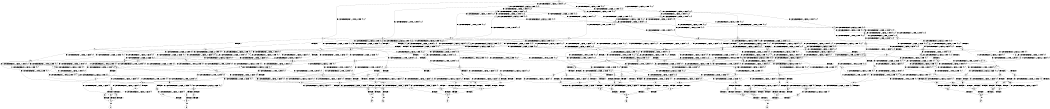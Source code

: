 digraph BCG {
size = "7, 10.5";
center = TRUE;
node [shape = circle];
0 [peripheries = 2];
0 -> 1 [label = "EX !0 !ATOMIC_EXCH_BRANCH (1, +0, FALSE, +0, 1, TRUE) !{0, 1, 2}"];
0 -> 2 [label = "EX !2 !ATOMIC_EXCH_BRANCH (1, +1, TRUE, +0, 2, TRUE) !{0, 1, 2}"];
0 -> 3 [label = "EX !1 !ATOMIC_EXCH_BRANCH (2, +0, FALSE, +0, 1, TRUE) !{0, 1, 2}"];
0 -> 4 [label = "EX !0 !ATOMIC_EXCH_BRANCH (1, +0, FALSE, +0, 1, TRUE) !{0, 1, 2}"];
1 -> 1 [label = "EX !0 !ATOMIC_EXCH_BRANCH (1, +0, FALSE, +0, 1, TRUE) !{0, 1, 2}"];
1 -> 5 [label = "EX !2 !ATOMIC_EXCH_BRANCH (1, +1, TRUE, +0, 2, TRUE) !{0, 1, 2}"];
1 -> 6 [label = "EX !1 !ATOMIC_EXCH_BRANCH (2, +0, FALSE, +0, 1, TRUE) !{0, 1, 2}"];
1 -> 4 [label = "EX !0 !ATOMIC_EXCH_BRANCH (1, +0, FALSE, +0, 1, TRUE) !{0, 1, 2}"];
2 -> 7 [label = "EX !0 !ATOMIC_EXCH_BRANCH (1, +0, FALSE, +0, 1, FALSE) !{0, 1, 2}"];
2 -> 8 [label = "EX !1 !ATOMIC_EXCH_BRANCH (2, +0, FALSE, +0, 1, TRUE) !{0, 1, 2}"];
2 -> 9 [label = "TERMINATE !2"];
2 -> 10 [label = "EX !0 !ATOMIC_EXCH_BRANCH (1, +0, FALSE, +0, 1, FALSE) !{0, 1, 2}"];
3 -> 3 [label = "EX !1 !ATOMIC_EXCH_BRANCH (2, +0, FALSE, +0, 1, TRUE) !{0, 1, 2}"];
3 -> 11 [label = "EX !0 !ATOMIC_EXCH_BRANCH (1, +0, FALSE, +0, 1, TRUE) !{0, 1, 2}"];
3 -> 12 [label = "EX !2 !ATOMIC_EXCH_BRANCH (1, +1, TRUE, +0, 2, TRUE) !{0, 1, 2}"];
3 -> 13 [label = "EX !0 !ATOMIC_EXCH_BRANCH (1, +0, FALSE, +0, 1, TRUE) !{0, 1, 2}"];
4 -> 14 [label = "EX !1 !ATOMIC_EXCH_BRANCH (2, +0, FALSE, +0, 1, TRUE) !{0, 1, 2}"];
4 -> 4 [label = "EX !0 !ATOMIC_EXCH_BRANCH (1, +0, FALSE, +0, 1, TRUE) !{0, 1, 2}"];
4 -> 15 [label = "EX !2 !ATOMIC_EXCH_BRANCH (1, +1, TRUE, +0, 2, TRUE) !{0, 1, 2}"];
4 -> 16 [label = "EX !1 !ATOMIC_EXCH_BRANCH (2, +0, FALSE, +0, 1, TRUE) !{0, 1, 2}"];
5 -> 7 [label = "EX !0 !ATOMIC_EXCH_BRANCH (1, +0, FALSE, +0, 1, FALSE) !{0, 1, 2}"];
5 -> 17 [label = "EX !1 !ATOMIC_EXCH_BRANCH (2, +0, FALSE, +0, 1, TRUE) !{0, 1, 2}"];
5 -> 18 [label = "TERMINATE !2"];
5 -> 10 [label = "EX !0 !ATOMIC_EXCH_BRANCH (1, +0, FALSE, +0, 1, FALSE) !{0, 1, 2}"];
6 -> 11 [label = "EX !0 !ATOMIC_EXCH_BRANCH (1, +0, FALSE, +0, 1, TRUE) !{0, 1, 2}"];
6 -> 6 [label = "EX !1 !ATOMIC_EXCH_BRANCH (2, +0, FALSE, +0, 1, TRUE) !{0, 1, 2}"];
6 -> 19 [label = "EX !2 !ATOMIC_EXCH_BRANCH (1, +1, TRUE, +0, 2, TRUE) !{0, 1, 2}"];
6 -> 13 [label = "EX !0 !ATOMIC_EXCH_BRANCH (1, +0, FALSE, +0, 1, TRUE) !{0, 1, 2}"];
7 -> 20 [label = "EX !0 !ATOMIC_EXCH_BRANCH (2, +1, TRUE, +0, 3, TRUE) !{0, 1, 2}"];
7 -> 21 [label = "EX !1 !ATOMIC_EXCH_BRANCH (2, +0, FALSE, +0, 1, TRUE) !{0, 1, 2}"];
7 -> 22 [label = "TERMINATE !2"];
7 -> 23 [label = "EX !0 !ATOMIC_EXCH_BRANCH (2, +1, TRUE, +0, 3, TRUE) !{0, 1, 2}"];
8 -> 8 [label = "EX !1 !ATOMIC_EXCH_BRANCH (2, +0, FALSE, +0, 1, TRUE) !{0, 1, 2}"];
8 -> 24 [label = "EX !0 !ATOMIC_EXCH_BRANCH (1, +0, FALSE, +0, 1, FALSE) !{0, 1, 2}"];
8 -> 25 [label = "TERMINATE !2"];
8 -> 26 [label = "EX !0 !ATOMIC_EXCH_BRANCH (1, +0, FALSE, +0, 1, FALSE) !{0, 1, 2}"];
9 -> 27 [label = "EX !0 !ATOMIC_EXCH_BRANCH (1, +0, FALSE, +0, 1, FALSE) !{0, 1}"];
9 -> 28 [label = "EX !1 !ATOMIC_EXCH_BRANCH (2, +0, FALSE, +0, 1, TRUE) !{0, 1}"];
9 -> 29 [label = "EX !0 !ATOMIC_EXCH_BRANCH (1, +0, FALSE, +0, 1, FALSE) !{0, 1}"];
10 -> 30 [label = "EX !1 !ATOMIC_EXCH_BRANCH (2, +0, FALSE, +0, 1, TRUE) !{0, 1, 2}"];
10 -> 23 [label = "EX !0 !ATOMIC_EXCH_BRANCH (2, +1, TRUE, +0, 3, TRUE) !{0, 1, 2}"];
10 -> 31 [label = "EX !1 !ATOMIC_EXCH_BRANCH (2, +0, FALSE, +0, 1, TRUE) !{0, 1, 2}"];
10 -> 32 [label = "TERMINATE !2"];
11 -> 11 [label = "EX !0 !ATOMIC_EXCH_BRANCH (1, +0, FALSE, +0, 1, TRUE) !{0, 1, 2}"];
11 -> 6 [label = "EX !1 !ATOMIC_EXCH_BRANCH (2, +0, FALSE, +0, 1, TRUE) !{0, 1, 2}"];
11 -> 19 [label = "EX !2 !ATOMIC_EXCH_BRANCH (1, +1, TRUE, +0, 2, TRUE) !{0, 1, 2}"];
11 -> 13 [label = "EX !0 !ATOMIC_EXCH_BRANCH (1, +0, FALSE, +0, 1, TRUE) !{0, 1, 2}"];
12 -> 8 [label = "EX !1 !ATOMIC_EXCH_BRANCH (2, +0, FALSE, +0, 1, TRUE) !{0, 1, 2}"];
12 -> 24 [label = "EX !0 !ATOMIC_EXCH_BRANCH (1, +0, FALSE, +0, 1, FALSE) !{0, 1, 2}"];
12 -> 25 [label = "TERMINATE !2"];
12 -> 26 [label = "EX !0 !ATOMIC_EXCH_BRANCH (1, +0, FALSE, +0, 1, FALSE) !{0, 1, 2}"];
13 -> 14 [label = "EX !1 !ATOMIC_EXCH_BRANCH (2, +0, FALSE, +0, 1, TRUE) !{0, 1, 2}"];
13 -> 13 [label = "EX !0 !ATOMIC_EXCH_BRANCH (1, +0, FALSE, +0, 1, TRUE) !{0, 1, 2}"];
13 -> 16 [label = "EX !1 !ATOMIC_EXCH_BRANCH (2, +0, FALSE, +0, 1, TRUE) !{0, 1, 2}"];
13 -> 33 [label = "EX !2 !ATOMIC_EXCH_BRANCH (1, +1, TRUE, +0, 2, TRUE) !{0, 1, 2}"];
14 -> 34 [label = "EX !2 !ATOMIC_EXCH_BRANCH (1, +1, TRUE, +0, 2, TRUE) !{0, 1, 2}"];
14 -> 35 [label = "EX !0 !ATOMIC_EXCH_BRANCH (1, +0, FALSE, +0, 1, TRUE) !{0, 1, 2}"];
14 -> 14 [label = "EX !1 !ATOMIC_EXCH_BRANCH (2, +0, FALSE, +0, 1, TRUE) !{0, 1, 2}"];
14 -> 36 [label = "EX !2 !ATOMIC_EXCH_BRANCH (1, +1, TRUE, +0, 2, TRUE) !{0, 1, 2}"];
15 -> 37 [label = "EX !1 !ATOMIC_EXCH_BRANCH (2, +0, FALSE, +0, 1, TRUE) !{0, 1, 2}"];
15 -> 10 [label = "EX !0 !ATOMIC_EXCH_BRANCH (1, +0, FALSE, +0, 1, FALSE) !{0, 1, 2}"];
15 -> 38 [label = "EX !1 !ATOMIC_EXCH_BRANCH (2, +0, FALSE, +0, 1, TRUE) !{0, 1, 2}"];
15 -> 39 [label = "TERMINATE !2"];
16 -> 14 [label = "EX !1 !ATOMIC_EXCH_BRANCH (2, +0, FALSE, +0, 1, TRUE) !{0, 1, 2}"];
16 -> 13 [label = "EX !0 !ATOMIC_EXCH_BRANCH (1, +0, FALSE, +0, 1, TRUE) !{0, 1, 2}"];
16 -> 16 [label = "EX !1 !ATOMIC_EXCH_BRANCH (2, +0, FALSE, +0, 1, TRUE) !{0, 1, 2}"];
16 -> 33 [label = "EX !2 !ATOMIC_EXCH_BRANCH (1, +1, TRUE, +0, 2, TRUE) !{0, 1, 2}"];
17 -> 24 [label = "EX !0 !ATOMIC_EXCH_BRANCH (1, +0, FALSE, +0, 1, FALSE) !{0, 1, 2}"];
17 -> 17 [label = "EX !1 !ATOMIC_EXCH_BRANCH (2, +0, FALSE, +0, 1, TRUE) !{0, 1, 2}"];
17 -> 40 [label = "TERMINATE !2"];
17 -> 26 [label = "EX !0 !ATOMIC_EXCH_BRANCH (1, +0, FALSE, +0, 1, FALSE) !{0, 1, 2}"];
18 -> 27 [label = "EX !0 !ATOMIC_EXCH_BRANCH (1, +0, FALSE, +0, 1, FALSE) !{0, 1}"];
18 -> 41 [label = "EX !1 !ATOMIC_EXCH_BRANCH (2, +0, FALSE, +0, 1, TRUE) !{0, 1}"];
18 -> 29 [label = "EX !0 !ATOMIC_EXCH_BRANCH (1, +0, FALSE, +0, 1, FALSE) !{0, 1}"];
19 -> 24 [label = "EX !0 !ATOMIC_EXCH_BRANCH (1, +0, FALSE, +0, 1, FALSE) !{0, 1, 2}"];
19 -> 17 [label = "EX !1 !ATOMIC_EXCH_BRANCH (2, +0, FALSE, +0, 1, TRUE) !{0, 1, 2}"];
19 -> 40 [label = "TERMINATE !2"];
19 -> 26 [label = "EX !0 !ATOMIC_EXCH_BRANCH (1, +0, FALSE, +0, 1, FALSE) !{0, 1, 2}"];
20 -> 42 [label = "EX !1 !ATOMIC_EXCH_BRANCH (2, +0, FALSE, +0, 1, FALSE) !{0, 1, 2}"];
20 -> 43 [label = "TERMINATE !0"];
20 -> 44 [label = "TERMINATE !2"];
21 -> 45 [label = "EX !0 !ATOMIC_EXCH_BRANCH (2, +1, TRUE, +0, 3, TRUE) !{0, 1, 2}"];
21 -> 21 [label = "EX !1 !ATOMIC_EXCH_BRANCH (2, +0, FALSE, +0, 1, TRUE) !{0, 1, 2}"];
21 -> 46 [label = "TERMINATE !2"];
21 -> 47 [label = "EX !0 !ATOMIC_EXCH_BRANCH (2, +1, TRUE, +0, 3, TRUE) !{0, 1, 2}"];
22 -> 48 [label = "EX !0 !ATOMIC_EXCH_BRANCH (2, +1, TRUE, +0, 3, TRUE) !{0, 1}"];
22 -> 49 [label = "EX !1 !ATOMIC_EXCH_BRANCH (2, +0, FALSE, +0, 1, TRUE) !{0, 1}"];
22 -> 50 [label = "EX !0 !ATOMIC_EXCH_BRANCH (2, +1, TRUE, +0, 3, TRUE) !{0, 1}"];
23 -> 51 [label = "EX !1 !ATOMIC_EXCH_BRANCH (2, +0, FALSE, +0, 1, FALSE) !{0, 1, 2}"];
23 -> 52 [label = "EX !1 !ATOMIC_EXCH_BRANCH (2, +0, FALSE, +0, 1, FALSE) !{0, 1, 2}"];
23 -> 53 [label = "TERMINATE !0"];
23 -> 54 [label = "TERMINATE !2"];
24 -> 45 [label = "EX !0 !ATOMIC_EXCH_BRANCH (2, +1, TRUE, +0, 3, TRUE) !{0, 1, 2}"];
24 -> 21 [label = "EX !1 !ATOMIC_EXCH_BRANCH (2, +0, FALSE, +0, 1, TRUE) !{0, 1, 2}"];
24 -> 46 [label = "TERMINATE !2"];
24 -> 47 [label = "EX !0 !ATOMIC_EXCH_BRANCH (2, +1, TRUE, +0, 3, TRUE) !{0, 1, 2}"];
25 -> 28 [label = "EX !1 !ATOMIC_EXCH_BRANCH (2, +0, FALSE, +0, 1, TRUE) !{0, 1}"];
25 -> 55 [label = "EX !0 !ATOMIC_EXCH_BRANCH (1, +0, FALSE, +0, 1, FALSE) !{0, 1}"];
25 -> 56 [label = "EX !0 !ATOMIC_EXCH_BRANCH (1, +0, FALSE, +0, 1, FALSE) !{0, 1}"];
26 -> 30 [label = "EX !1 !ATOMIC_EXCH_BRANCH (2, +0, FALSE, +0, 1, TRUE) !{0, 1, 2}"];
26 -> 47 [label = "EX !0 !ATOMIC_EXCH_BRANCH (2, +1, TRUE, +0, 3, TRUE) !{0, 1, 2}"];
26 -> 31 [label = "EX !1 !ATOMIC_EXCH_BRANCH (2, +0, FALSE, +0, 1, TRUE) !{0, 1, 2}"];
26 -> 57 [label = "TERMINATE !2"];
27 -> 48 [label = "EX !0 !ATOMIC_EXCH_BRANCH (2, +1, TRUE, +0, 3, TRUE) !{0, 1}"];
27 -> 49 [label = "EX !1 !ATOMIC_EXCH_BRANCH (2, +0, FALSE, +0, 1, TRUE) !{0, 1}"];
27 -> 50 [label = "EX !0 !ATOMIC_EXCH_BRANCH (2, +1, TRUE, +0, 3, TRUE) !{0, 1}"];
28 -> 28 [label = "EX !1 !ATOMIC_EXCH_BRANCH (2, +0, FALSE, +0, 1, TRUE) !{0, 1}"];
28 -> 55 [label = "EX !0 !ATOMIC_EXCH_BRANCH (1, +0, FALSE, +0, 1, FALSE) !{0, 1}"];
28 -> 56 [label = "EX !0 !ATOMIC_EXCH_BRANCH (1, +0, FALSE, +0, 1, FALSE) !{0, 1}"];
29 -> 58 [label = "EX !1 !ATOMIC_EXCH_BRANCH (2, +0, FALSE, +0, 1, TRUE) !{0, 1}"];
29 -> 50 [label = "EX !0 !ATOMIC_EXCH_BRANCH (2, +1, TRUE, +0, 3, TRUE) !{0, 1}"];
29 -> 59 [label = "EX !1 !ATOMIC_EXCH_BRANCH (2, +0, FALSE, +0, 1, TRUE) !{0, 1}"];
30 -> 60 [label = "EX !0 !ATOMIC_EXCH_BRANCH (2, +1, TRUE, +0, 3, TRUE) !{0, 1, 2}"];
30 -> 30 [label = "EX !1 !ATOMIC_EXCH_BRANCH (2, +0, FALSE, +0, 1, TRUE) !{0, 1, 2}"];
30 -> 61 [label = "TERMINATE !2"];
31 -> 30 [label = "EX !1 !ATOMIC_EXCH_BRANCH (2, +0, FALSE, +0, 1, TRUE) !{0, 1, 2}"];
31 -> 47 [label = "EX !0 !ATOMIC_EXCH_BRANCH (2, +1, TRUE, +0, 3, TRUE) !{0, 1, 2}"];
31 -> 31 [label = "EX !1 !ATOMIC_EXCH_BRANCH (2, +0, FALSE, +0, 1, TRUE) !{0, 1, 2}"];
31 -> 57 [label = "TERMINATE !2"];
32 -> 62 [label = "EX !0 !ATOMIC_EXCH_BRANCH (2, +1, TRUE, +0, 3, TRUE) !{0, 1}"];
32 -> 63 [label = "EX !1 !ATOMIC_EXCH_BRANCH (2, +0, FALSE, +0, 1, TRUE) !{0, 1}"];
33 -> 37 [label = "EX !1 !ATOMIC_EXCH_BRANCH (2, +0, FALSE, +0, 1, TRUE) !{0, 1, 2}"];
33 -> 26 [label = "EX !0 !ATOMIC_EXCH_BRANCH (1, +0, FALSE, +0, 1, FALSE) !{0, 1, 2}"];
33 -> 38 [label = "EX !1 !ATOMIC_EXCH_BRANCH (2, +0, FALSE, +0, 1, TRUE) !{0, 1, 2}"];
33 -> 64 [label = "TERMINATE !2"];
34 -> 65 [label = "EX !0 !ATOMIC_EXCH_BRANCH (1, +0, FALSE, +0, 1, FALSE) !{0, 1, 2}"];
34 -> 66 [label = "EX !1 !ATOMIC_EXCH_BRANCH (2, +0, FALSE, +0, 1, TRUE) !{0, 1, 2}"];
34 -> 67 [label = "TERMINATE !2"];
34 -> 26 [label = "EX !0 !ATOMIC_EXCH_BRANCH (1, +0, FALSE, +0, 1, FALSE) !{0, 1, 2}"];
35 -> 34 [label = "EX !2 !ATOMIC_EXCH_BRANCH (1, +1, TRUE, +0, 2, TRUE) !{0, 1, 2}"];
35 -> 35 [label = "EX !0 !ATOMIC_EXCH_BRANCH (1, +0, FALSE, +0, 1, TRUE) !{0, 1, 2}"];
35 -> 14 [label = "EX !1 !ATOMIC_EXCH_BRANCH (2, +0, FALSE, +0, 1, TRUE) !{0, 1, 2}"];
35 -> 36 [label = "EX !2 !ATOMIC_EXCH_BRANCH (1, +1, TRUE, +0, 2, TRUE) !{0, 1, 2}"];
36 -> 68 [label = "EX !0 !ATOMIC_EXCH_BRANCH (1, +0, FALSE, +0, 1, FALSE) !{0, 1, 2}"];
36 -> 37 [label = "EX !1 !ATOMIC_EXCH_BRANCH (2, +0, FALSE, +0, 1, TRUE) !{0, 1, 2}"];
36 -> 69 [label = "TERMINATE !2"];
37 -> 68 [label = "EX !0 !ATOMIC_EXCH_BRANCH (1, +0, FALSE, +0, 1, FALSE) !{0, 1, 2}"];
37 -> 37 [label = "EX !1 !ATOMIC_EXCH_BRANCH (2, +0, FALSE, +0, 1, TRUE) !{0, 1, 2}"];
37 -> 69 [label = "TERMINATE !2"];
38 -> 37 [label = "EX !1 !ATOMIC_EXCH_BRANCH (2, +0, FALSE, +0, 1, TRUE) !{0, 1, 2}"];
38 -> 26 [label = "EX !0 !ATOMIC_EXCH_BRANCH (1, +0, FALSE, +0, 1, FALSE) !{0, 1, 2}"];
38 -> 38 [label = "EX !1 !ATOMIC_EXCH_BRANCH (2, +0, FALSE, +0, 1, TRUE) !{0, 1, 2}"];
38 -> 64 [label = "TERMINATE !2"];
39 -> 70 [label = "EX !0 !ATOMIC_EXCH_BRANCH (1, +0, FALSE, +0, 1, FALSE) !{0, 1}"];
39 -> 71 [label = "EX !1 !ATOMIC_EXCH_BRANCH (2, +0, FALSE, +0, 1, TRUE) !{0, 1}"];
40 -> 55 [label = "EX !0 !ATOMIC_EXCH_BRANCH (1, +0, FALSE, +0, 1, FALSE) !{0, 1}"];
40 -> 41 [label = "EX !1 !ATOMIC_EXCH_BRANCH (2, +0, FALSE, +0, 1, TRUE) !{0, 1}"];
40 -> 56 [label = "EX !0 !ATOMIC_EXCH_BRANCH (1, +0, FALSE, +0, 1, FALSE) !{0, 1}"];
41 -> 55 [label = "EX !0 !ATOMIC_EXCH_BRANCH (1, +0, FALSE, +0, 1, FALSE) !{0, 1}"];
41 -> 41 [label = "EX !1 !ATOMIC_EXCH_BRANCH (2, +0, FALSE, +0, 1, TRUE) !{0, 1}"];
41 -> 56 [label = "EX !0 !ATOMIC_EXCH_BRANCH (1, +0, FALSE, +0, 1, FALSE) !{0, 1}"];
42 -> 72 [label = "TERMINATE !0"];
42 -> 73 [label = "TERMINATE !2"];
42 -> 74 [label = "TERMINATE !1"];
43 -> 75 [label = "EX !1 !ATOMIC_EXCH_BRANCH (2, +0, FALSE, +0, 1, FALSE) !{1, 2}"];
43 -> 76 [label = "TERMINATE !2"];
43 -> 77 [label = "EX !1 !ATOMIC_EXCH_BRANCH (2, +0, FALSE, +0, 1, FALSE) !{1, 2}"];
44 -> 78 [label = "EX !1 !ATOMIC_EXCH_BRANCH (2, +0, FALSE, +0, 1, FALSE) !{0, 1}"];
44 -> 76 [label = "TERMINATE !0"];
45 -> 42 [label = "EX !1 !ATOMIC_EXCH_BRANCH (2, +0, FALSE, +0, 1, FALSE) !{0, 1, 2}"];
45 -> 79 [label = "TERMINATE !0"];
45 -> 80 [label = "TERMINATE !2"];
46 -> 81 [label = "EX !0 !ATOMIC_EXCH_BRANCH (2, +1, TRUE, +0, 3, TRUE) !{0, 1}"];
46 -> 49 [label = "EX !1 !ATOMIC_EXCH_BRANCH (2, +0, FALSE, +0, 1, TRUE) !{0, 1}"];
46 -> 82 [label = "EX !0 !ATOMIC_EXCH_BRANCH (2, +1, TRUE, +0, 3, TRUE) !{0, 1}"];
47 -> 51 [label = "EX !1 !ATOMIC_EXCH_BRANCH (2, +0, FALSE, +0, 1, FALSE) !{0, 1, 2}"];
47 -> 52 [label = "EX !1 !ATOMIC_EXCH_BRANCH (2, +0, FALSE, +0, 1, FALSE) !{0, 1, 2}"];
47 -> 83 [label = "TERMINATE !0"];
47 -> 84 [label = "TERMINATE !2"];
48 -> 78 [label = "EX !1 !ATOMIC_EXCH_BRANCH (2, +0, FALSE, +0, 1, FALSE) !{0, 1}"];
48 -> 76 [label = "TERMINATE !0"];
49 -> 81 [label = "EX !0 !ATOMIC_EXCH_BRANCH (2, +1, TRUE, +0, 3, TRUE) !{0, 1}"];
49 -> 49 [label = "EX !1 !ATOMIC_EXCH_BRANCH (2, +0, FALSE, +0, 1, TRUE) !{0, 1}"];
49 -> 82 [label = "EX !0 !ATOMIC_EXCH_BRANCH (2, +1, TRUE, +0, 3, TRUE) !{0, 1}"];
50 -> 85 [label = "EX !1 !ATOMIC_EXCH_BRANCH (2, +0, FALSE, +0, 1, FALSE) !{0, 1}"];
50 -> 86 [label = "EX !1 !ATOMIC_EXCH_BRANCH (2, +0, FALSE, +0, 1, FALSE) !{0, 1}"];
50 -> 87 [label = "TERMINATE !0"];
51 -> 88 [label = "TERMINATE !0"];
51 -> 89 [label = "TERMINATE !2"];
51 -> 90 [label = "TERMINATE !1"];
52 -> 91 [label = "TERMINATE !0"];
52 -> 92 [label = "TERMINATE !2"];
52 -> 93 [label = "TERMINATE !1"];
53 -> 94 [label = "EX !1 !ATOMIC_EXCH_BRANCH (2, +0, FALSE, +0, 1, FALSE) !{1, 2}"];
53 -> 95 [label = "TERMINATE !2"];
54 -> 96 [label = "EX !1 !ATOMIC_EXCH_BRANCH (2, +0, FALSE, +0, 1, FALSE) !{0, 1}"];
54 -> 95 [label = "TERMINATE !0"];
55 -> 81 [label = "EX !0 !ATOMIC_EXCH_BRANCH (2, +1, TRUE, +0, 3, TRUE) !{0, 1}"];
55 -> 49 [label = "EX !1 !ATOMIC_EXCH_BRANCH (2, +0, FALSE, +0, 1, TRUE) !{0, 1}"];
55 -> 82 [label = "EX !0 !ATOMIC_EXCH_BRANCH (2, +1, TRUE, +0, 3, TRUE) !{0, 1}"];
56 -> 58 [label = "EX !1 !ATOMIC_EXCH_BRANCH (2, +0, FALSE, +0, 1, TRUE) !{0, 1}"];
56 -> 82 [label = "EX !0 !ATOMIC_EXCH_BRANCH (2, +1, TRUE, +0, 3, TRUE) !{0, 1}"];
56 -> 59 [label = "EX !1 !ATOMIC_EXCH_BRANCH (2, +0, FALSE, +0, 1, TRUE) !{0, 1}"];
57 -> 97 [label = "EX !0 !ATOMIC_EXCH_BRANCH (2, +1, TRUE, +0, 3, TRUE) !{0, 1}"];
57 -> 63 [label = "EX !1 !ATOMIC_EXCH_BRANCH (2, +0, FALSE, +0, 1, TRUE) !{0, 1}"];
58 -> 98 [label = "EX !0 !ATOMIC_EXCH_BRANCH (2, +1, TRUE, +0, 3, TRUE) !{0, 1}"];
58 -> 58 [label = "EX !1 !ATOMIC_EXCH_BRANCH (2, +0, FALSE, +0, 1, TRUE) !{0, 1}"];
58 -> 82 [label = "EX !0 !ATOMIC_EXCH_BRANCH (2, +1, TRUE, +0, 3, TRUE) !{0, 1}"];
59 -> 58 [label = "EX !1 !ATOMIC_EXCH_BRANCH (2, +0, FALSE, +0, 1, TRUE) !{0, 1}"];
59 -> 82 [label = "EX !0 !ATOMIC_EXCH_BRANCH (2, +1, TRUE, +0, 3, TRUE) !{0, 1}"];
59 -> 59 [label = "EX !1 !ATOMIC_EXCH_BRANCH (2, +0, FALSE, +0, 1, TRUE) !{0, 1}"];
60 -> 51 [label = "EX !1 !ATOMIC_EXCH_BRANCH (2, +0, FALSE, +0, 1, FALSE) !{0, 1, 2}"];
60 -> 99 [label = "TERMINATE !0"];
60 -> 100 [label = "TERMINATE !2"];
61 -> 101 [label = "EX !0 !ATOMIC_EXCH_BRANCH (2, +1, TRUE, +0, 3, TRUE) !{0, 1}"];
61 -> 102 [label = "EX !1 !ATOMIC_EXCH_BRANCH (2, +0, FALSE, +0, 1, TRUE) !{0, 1}"];
62 -> 96 [label = "EX !1 !ATOMIC_EXCH_BRANCH (2, +0, FALSE, +0, 1, FALSE) !{0, 1}"];
62 -> 95 [label = "TERMINATE !0"];
63 -> 97 [label = "EX !0 !ATOMIC_EXCH_BRANCH (2, +1, TRUE, +0, 3, TRUE) !{0, 1}"];
63 -> 63 [label = "EX !1 !ATOMIC_EXCH_BRANCH (2, +0, FALSE, +0, 1, TRUE) !{0, 1}"];
64 -> 103 [label = "EX !0 !ATOMIC_EXCH_BRANCH (1, +0, FALSE, +0, 1, FALSE) !{0, 1}"];
64 -> 71 [label = "EX !1 !ATOMIC_EXCH_BRANCH (2, +0, FALSE, +0, 1, TRUE) !{0, 1}"];
65 -> 104 [label = "EX !0 !ATOMIC_EXCH_BRANCH (2, +1, TRUE, +0, 3, TRUE) !{0, 1, 2}"];
65 -> 105 [label = "EX !1 !ATOMIC_EXCH_BRANCH (2, +0, FALSE, +0, 1, TRUE) !{0, 1, 2}"];
65 -> 106 [label = "TERMINATE !2"];
65 -> 47 [label = "EX !0 !ATOMIC_EXCH_BRANCH (2, +1, TRUE, +0, 3, TRUE) !{0, 1, 2}"];
66 -> 65 [label = "EX !0 !ATOMIC_EXCH_BRANCH (1, +0, FALSE, +0, 1, FALSE) !{0, 1, 2}"];
66 -> 66 [label = "EX !1 !ATOMIC_EXCH_BRANCH (2, +0, FALSE, +0, 1, TRUE) !{0, 1, 2}"];
66 -> 67 [label = "TERMINATE !2"];
66 -> 26 [label = "EX !0 !ATOMIC_EXCH_BRANCH (1, +0, FALSE, +0, 1, FALSE) !{0, 1, 2}"];
67 -> 107 [label = "EX !0 !ATOMIC_EXCH_BRANCH (1, +0, FALSE, +0, 1, FALSE) !{0, 1}"];
67 -> 108 [label = "EX !1 !ATOMIC_EXCH_BRANCH (2, +0, FALSE, +0, 1, TRUE) !{0, 1}"];
68 -> 60 [label = "EX !0 !ATOMIC_EXCH_BRANCH (2, +1, TRUE, +0, 3, TRUE) !{0, 1, 2}"];
68 -> 30 [label = "EX !1 !ATOMIC_EXCH_BRANCH (2, +0, FALSE, +0, 1, TRUE) !{0, 1, 2}"];
68 -> 61 [label = "TERMINATE !2"];
69 -> 109 [label = "EX !0 !ATOMIC_EXCH_BRANCH (1, +0, FALSE, +0, 1, FALSE) !{0, 1}"];
69 -> 110 [label = "EX !1 !ATOMIC_EXCH_BRANCH (2, +0, FALSE, +0, 1, TRUE) !{0, 1}"];
70 -> 62 [label = "EX !0 !ATOMIC_EXCH_BRANCH (2, +1, TRUE, +0, 3, TRUE) !{0, 1}"];
70 -> 63 [label = "EX !1 !ATOMIC_EXCH_BRANCH (2, +0, FALSE, +0, 1, TRUE) !{0, 1}"];
71 -> 103 [label = "EX !0 !ATOMIC_EXCH_BRANCH (1, +0, FALSE, +0, 1, FALSE) !{0, 1}"];
71 -> 71 [label = "EX !1 !ATOMIC_EXCH_BRANCH (2, +0, FALSE, +0, 1, TRUE) !{0, 1}"];
72 -> 111 [label = "TERMINATE !2"];
72 -> 112 [label = "TERMINATE !1"];
73 -> 111 [label = "TERMINATE !0"];
73 -> 113 [label = "TERMINATE !1"];
74 -> 112 [label = "TERMINATE !0"];
74 -> 113 [label = "TERMINATE !2"];
75 -> 111 [label = "TERMINATE !2"];
75 -> 112 [label = "TERMINATE !1"];
76 -> 114 [label = "EX !1 !ATOMIC_EXCH_BRANCH (2, +0, FALSE, +0, 1, FALSE) !{1}"];
76 -> 115 [label = "EX !1 !ATOMIC_EXCH_BRANCH (2, +0, FALSE, +0, 1, FALSE) !{1}"];
77 -> 116 [label = "TERMINATE !2"];
77 -> 117 [label = "TERMINATE !1"];
78 -> 111 [label = "TERMINATE !0"];
78 -> 113 [label = "TERMINATE !1"];
79 -> 75 [label = "EX !1 !ATOMIC_EXCH_BRANCH (2, +0, FALSE, +0, 1, FALSE) !{1, 2}"];
79 -> 118 [label = "TERMINATE !2"];
79 -> 77 [label = "EX !1 !ATOMIC_EXCH_BRANCH (2, +0, FALSE, +0, 1, FALSE) !{1, 2}"];
80 -> 78 [label = "EX !1 !ATOMIC_EXCH_BRANCH (2, +0, FALSE, +0, 1, FALSE) !{0, 1}"];
80 -> 118 [label = "TERMINATE !0"];
81 -> 78 [label = "EX !1 !ATOMIC_EXCH_BRANCH (2, +0, FALSE, +0, 1, FALSE) !{0, 1}"];
81 -> 118 [label = "TERMINATE !0"];
82 -> 85 [label = "EX !1 !ATOMIC_EXCH_BRANCH (2, +0, FALSE, +0, 1, FALSE) !{0, 1}"];
82 -> 86 [label = "EX !1 !ATOMIC_EXCH_BRANCH (2, +0, FALSE, +0, 1, FALSE) !{0, 1}"];
82 -> 119 [label = "TERMINATE !0"];
83 -> 94 [label = "EX !1 !ATOMIC_EXCH_BRANCH (2, +0, FALSE, +0, 1, FALSE) !{1, 2}"];
83 -> 120 [label = "TERMINATE !2"];
84 -> 96 [label = "EX !1 !ATOMIC_EXCH_BRANCH (2, +0, FALSE, +0, 1, FALSE) !{0, 1}"];
84 -> 120 [label = "TERMINATE !0"];
85 -> 121 [label = "TERMINATE !0"];
85 -> 122 [label = "TERMINATE !1"];
86 -> 123 [label = "TERMINATE !0"];
86 -> 124 [label = "TERMINATE !1"];
87 -> 125 [label = "EX !1 !ATOMIC_EXCH_BRANCH (2, +0, FALSE, +0, 1, FALSE) !{1}"];
88 -> 126 [label = "TERMINATE !2"];
88 -> 127 [label = "TERMINATE !1"];
89 -> 126 [label = "TERMINATE !0"];
89 -> 128 [label = "TERMINATE !1"];
90 -> 127 [label = "TERMINATE !0"];
90 -> 128 [label = "TERMINATE !2"];
91 -> 129 [label = "TERMINATE !2"];
91 -> 130 [label = "TERMINATE !1"];
92 -> 129 [label = "TERMINATE !0"];
92 -> 131 [label = "TERMINATE !1"];
93 -> 130 [label = "TERMINATE !0"];
93 -> 131 [label = "TERMINATE !2"];
94 -> 129 [label = "TERMINATE !2"];
94 -> 130 [label = "TERMINATE !1"];
95 -> 132 [label = "EX !1 !ATOMIC_EXCH_BRANCH (2, +0, FALSE, +0, 1, FALSE) !{1}"];
96 -> 129 [label = "TERMINATE !0"];
96 -> 131 [label = "TERMINATE !1"];
97 -> 96 [label = "EX !1 !ATOMIC_EXCH_BRANCH (2, +0, FALSE, +0, 1, FALSE) !{0, 1}"];
97 -> 120 [label = "TERMINATE !0"];
98 -> 85 [label = "EX !1 !ATOMIC_EXCH_BRANCH (2, +0, FALSE, +0, 1, FALSE) !{0, 1}"];
98 -> 133 [label = "TERMINATE !0"];
99 -> 134 [label = "EX !1 !ATOMIC_EXCH_BRANCH (2, +0, FALSE, +0, 1, FALSE) !{1, 2}"];
99 -> 135 [label = "TERMINATE !2"];
100 -> 136 [label = "EX !1 !ATOMIC_EXCH_BRANCH (2, +0, FALSE, +0, 1, FALSE) !{0, 1}"];
100 -> 135 [label = "TERMINATE !0"];
101 -> 136 [label = "EX !1 !ATOMIC_EXCH_BRANCH (2, +0, FALSE, +0, 1, FALSE) !{0, 1}"];
101 -> 135 [label = "TERMINATE !0"];
102 -> 101 [label = "EX !0 !ATOMIC_EXCH_BRANCH (2, +1, TRUE, +0, 3, TRUE) !{0, 1}"];
102 -> 102 [label = "EX !1 !ATOMIC_EXCH_BRANCH (2, +0, FALSE, +0, 1, TRUE) !{0, 1}"];
103 -> 97 [label = "EX !0 !ATOMIC_EXCH_BRANCH (2, +1, TRUE, +0, 3, TRUE) !{0, 1}"];
103 -> 63 [label = "EX !1 !ATOMIC_EXCH_BRANCH (2, +0, FALSE, +0, 1, TRUE) !{0, 1}"];
104 -> 137 [label = "EX !1 !ATOMIC_EXCH_BRANCH (2, +0, FALSE, +0, 1, FALSE) !{0, 1, 2}"];
104 -> 138 [label = "TERMINATE !0"];
104 -> 139 [label = "TERMINATE !2"];
105 -> 104 [label = "EX !0 !ATOMIC_EXCH_BRANCH (2, +1, TRUE, +0, 3, TRUE) !{0, 1, 2}"];
105 -> 105 [label = "EX !1 !ATOMIC_EXCH_BRANCH (2, +0, FALSE, +0, 1, TRUE) !{0, 1, 2}"];
105 -> 106 [label = "TERMINATE !2"];
105 -> 47 [label = "EX !0 !ATOMIC_EXCH_BRANCH (2, +1, TRUE, +0, 3, TRUE) !{0, 1, 2}"];
106 -> 140 [label = "EX !0 !ATOMIC_EXCH_BRANCH (2, +1, TRUE, +0, 3, TRUE) !{0, 1}"];
106 -> 141 [label = "EX !1 !ATOMIC_EXCH_BRANCH (2, +0, FALSE, +0, 1, TRUE) !{0, 1}"];
107 -> 140 [label = "EX !0 !ATOMIC_EXCH_BRANCH (2, +1, TRUE, +0, 3, TRUE) !{0, 1}"];
107 -> 141 [label = "EX !1 !ATOMIC_EXCH_BRANCH (2, +0, FALSE, +0, 1, TRUE) !{0, 1}"];
108 -> 107 [label = "EX !0 !ATOMIC_EXCH_BRANCH (1, +0, FALSE, +0, 1, FALSE) !{0, 1}"];
108 -> 108 [label = "EX !1 !ATOMIC_EXCH_BRANCH (2, +0, FALSE, +0, 1, TRUE) !{0, 1}"];
109 -> 101 [label = "EX !0 !ATOMIC_EXCH_BRANCH (2, +1, TRUE, +0, 3, TRUE) !{0, 1}"];
109 -> 102 [label = "EX !1 !ATOMIC_EXCH_BRANCH (2, +0, FALSE, +0, 1, TRUE) !{0, 1}"];
110 -> 109 [label = "EX !0 !ATOMIC_EXCH_BRANCH (1, +0, FALSE, +0, 1, FALSE) !{0, 1}"];
110 -> 110 [label = "EX !1 !ATOMIC_EXCH_BRANCH (2, +0, FALSE, +0, 1, TRUE) !{0, 1}"];
111 -> 142 [label = "TERMINATE !1"];
112 -> 142 [label = "TERMINATE !2"];
113 -> 142 [label = "TERMINATE !0"];
114 -> 142 [label = "TERMINATE !1"];
115 -> 143 [label = "TERMINATE !1"];
116 -> 144 [label = "TERMINATE !1"];
117 -> 144 [label = "TERMINATE !2"];
118 -> 114 [label = "EX !1 !ATOMIC_EXCH_BRANCH (2, +0, FALSE, +0, 1, FALSE) !{1}"];
118 -> 115 [label = "EX !1 !ATOMIC_EXCH_BRANCH (2, +0, FALSE, +0, 1, FALSE) !{1}"];
119 -> 125 [label = "EX !1 !ATOMIC_EXCH_BRANCH (2, +0, FALSE, +0, 1, FALSE) !{1}"];
120 -> 132 [label = "EX !1 !ATOMIC_EXCH_BRANCH (2, +0, FALSE, +0, 1, FALSE) !{1}"];
121 -> 145 [label = "TERMINATE !1"];
122 -> 145 [label = "TERMINATE !0"];
123 -> 146 [label = "TERMINATE !1"];
124 -> 146 [label = "TERMINATE !0"];
125 -> 146 [label = "TERMINATE !1"];
126 -> 147 [label = "TERMINATE !1"];
127 -> 147 [label = "TERMINATE !2"];
128 -> 147 [label = "TERMINATE !0"];
129 -> 148 [label = "TERMINATE !1"];
130 -> 148 [label = "TERMINATE !2"];
131 -> 148 [label = "TERMINATE !0"];
132 -> 148 [label = "TERMINATE !1"];
133 -> 149 [label = "EX !1 !ATOMIC_EXCH_BRANCH (2, +0, FALSE, +0, 1, FALSE) !{1}"];
134 -> 126 [label = "TERMINATE !2"];
134 -> 127 [label = "TERMINATE !1"];
135 -> 150 [label = "EX !1 !ATOMIC_EXCH_BRANCH (2, +0, FALSE, +0, 1, FALSE) !{1}"];
136 -> 126 [label = "TERMINATE !0"];
136 -> 128 [label = "TERMINATE !1"];
137 -> 151 [label = "TERMINATE !0"];
137 -> 152 [label = "TERMINATE !2"];
137 -> 153 [label = "TERMINATE !1"];
138 -> 154 [label = "EX !1 !ATOMIC_EXCH_BRANCH (2, +0, FALSE, +0, 1, FALSE) !{1, 2}"];
138 -> 155 [label = "TERMINATE !2"];
139 -> 156 [label = "EX !1 !ATOMIC_EXCH_BRANCH (2, +0, FALSE, +0, 1, FALSE) !{0, 1}"];
139 -> 155 [label = "TERMINATE !0"];
140 -> 156 [label = "EX !1 !ATOMIC_EXCH_BRANCH (2, +0, FALSE, +0, 1, FALSE) !{0, 1}"];
140 -> 155 [label = "TERMINATE !0"];
141 -> 140 [label = "EX !0 !ATOMIC_EXCH_BRANCH (2, +1, TRUE, +0, 3, TRUE) !{0, 1}"];
141 -> 141 [label = "EX !1 !ATOMIC_EXCH_BRANCH (2, +0, FALSE, +0, 1, TRUE) !{0, 1}"];
142 -> 157 [label = "exit"];
143 -> 158 [label = "exit"];
144 -> 159 [label = "exit"];
145 -> 160 [label = "exit"];
146 -> 161 [label = "exit"];
147 -> 162 [label = "exit"];
148 -> 163 [label = "exit"];
149 -> 145 [label = "TERMINATE !1"];
150 -> 147 [label = "TERMINATE !1"];
151 -> 164 [label = "TERMINATE !2"];
151 -> 165 [label = "TERMINATE !1"];
152 -> 164 [label = "TERMINATE !0"];
152 -> 166 [label = "TERMINATE !1"];
153 -> 165 [label = "TERMINATE !0"];
153 -> 166 [label = "TERMINATE !2"];
154 -> 164 [label = "TERMINATE !2"];
154 -> 165 [label = "TERMINATE !1"];
155 -> 167 [label = "EX !1 !ATOMIC_EXCH_BRANCH (2, +0, FALSE, +0, 1, FALSE) !{1}"];
156 -> 164 [label = "TERMINATE !0"];
156 -> 166 [label = "TERMINATE !1"];
164 -> 168 [label = "TERMINATE !1"];
165 -> 168 [label = "TERMINATE !2"];
166 -> 168 [label = "TERMINATE !0"];
167 -> 168 [label = "TERMINATE !1"];
168 -> 169 [label = "exit"];
}
